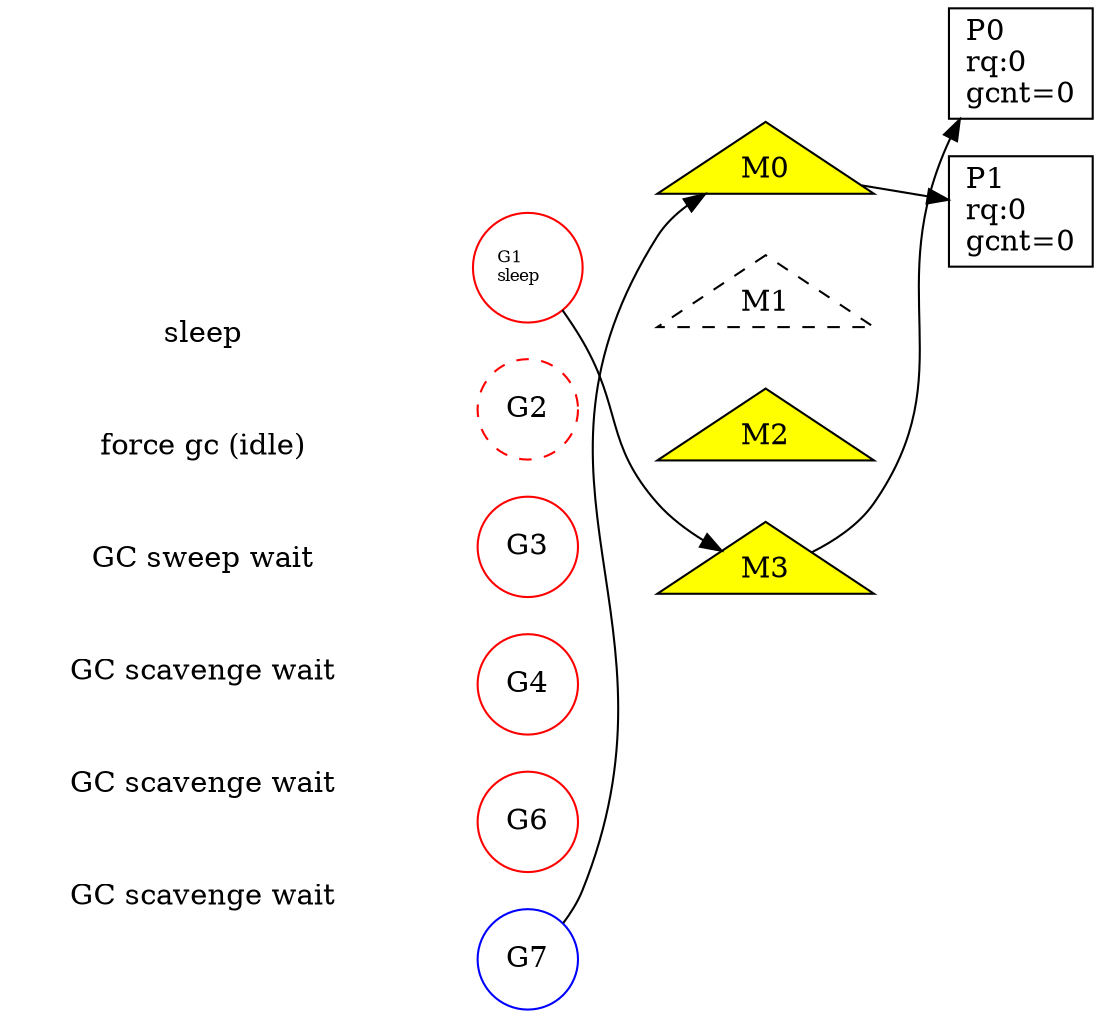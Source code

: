/*SCHED 921ms: gomaxprocs=2 idleprocs=2 threads=4 spinningthreads=0 idlethreads=2 runqueue=0 gcwaiting=0 nmidlelocked=0 stopwait=0 sysmonwait=0
  P0: status=1 schedtick=2 syscalltick=1 m=0 runqsize=0 gfreecnt=0
  P1: status=0 schedtick=3 syscalltick=0 m=-1 runqsize=0 gfreecnt=0
  M3: p=-1 curg=-1 mallocing=0 throwing=0 preemptoff= locks=0 dying=0 spinning=false blocked=true lockedg=-1
  M2: p=-1 curg=-1 mallocing=0 throwing=0 preemptoff= locks=0 dying=0 spinning=false blocked=true lockedg=-1
  M1: p=-1 curg=-1 mallocing=0 throwing=0 preemptoff= locks=1 dying=0 spinning=false blocked=false lockedg=-1
  M0: p=-1 curg=7 mallocing=0 throwing=0 preemptoff= locks=0 dying=0 spinning=false blocked=true lockedg=-1
  G1: status=4(sleep) m=-1 lockedm=-1
  G2: status=4(force gc (idle)) m=-1 lockedm=1
  G3: status=4(GC sweep wait) m=-1 lockedm=-1
  G4: status=4(GC scavenge wait) m=-1 lockedm=-1
  G7: status=3() m=0 lockedm=-1
  G6: status=4(chan send) m=-1 lockedm=-1*/

digraph g{
   rankdir=LR;
   fontsize=10

  S0 [label = "test", style=invis]
  P0 [label = "P0\lrq:0\lgcnt=0", group=p, shape=box]
  P1 [label = "P1\lrq:0\lgcnt=0", group=p, shape=box]

  G1 [label = "G1\lsleep\l" , shape= circle , group=g, color=red, fontsize=8]
  GL1 [label = "sleep" , group=gl, color=white]

  G2 [label = "G2" , shape=circle , group=g, color=red style=dashed]
  GL2 [label = "force gc (idle)" , group=gl, color=white]

  G3 [label = "G3" , shape= circle , group=g, color=red]
  GL3 [label = "GC sweep wait" , group=gl, color=white]

  G4 [label = "G4" , shape=circle , group=g, color=red]
  GL4 [label = "GC scavenge wait" , group=gl, color=white]

  G6 [label = "G6" , shape=circle , group=g, color=red]
  GL6 [label = "GC scavenge wait" , group=gl, color=white]

  G7 [label = "G7" , shape=circle , group=g, color=blue]
  GL7 [label = "GC scavenge wait" , group=gl, color=white]

  M0 [label = "M0" , shape= triangle, group=m, style=filled, fillcolor=yellow ]
  M1 [label = "M1" , shape=triangle, group=m, style="dashed,filled", fillcolor=white]
  M2 [label = "M2" , shape= triangle, group=m, style=filled, fillcolor=yellow]
  M3 [label = "M3" , shape= triangle, group=m, style=filled, fillcolor=yellow]


    {rank=same; P0; P1;}
    {rank=same; G1; G2; G3; G4; G6; G7;}
    {rank=same; GL1; GL2; GL3; GL4; GL6; GL7;}
    {rank=same; M0; M1; M2; M3}
    //{rank=same; G1; GL1; M0; P0}

  P0 -> P1 [style=invis]
  G1 -> G2 [style=invis]
  G2 -> G3 [style=invis]
  G3 -> G4 [style=invis]
  G4 -> G6 [style=invis]
  G6 -> G7 [style=invis]
  GL1 -> GL2 [style=invis]
  GL2 -> GL3 [style=invis]
  GL3 -> GL4 [style=invis]
  GL4 -> GL6 [style=invis]
  GL6 -> GL7 [style=invis]
  GL1 -> G1 [style=invis]
  GL2 -> G2 [style=invis]
  GL3 -> G3 [style=invis]
  GL4 -> G4 [style=invis]
  GL6 -> G6 [style=invis]
  GL7 -> G7 [style=invis]
  M0 -> M1 [style=invis]
  M1 -> M2 [style=invis]
  M2 -> M3 [style=invis]
  S0 -> P0 [style=invis]
  S0 -> M0 [style=invis]
  S0 -> G1 [style=invis]
  G7 -> M0
  G1 -> M3
  M3 -> P0
  M0 -> P1



  /*

  invisible edges for all Gs
  invisible edges for all Ms
  invisible edges for all Ps
  visible edges from G to M
  visible edges from M to P

  Color legend for Gs:
  Gidle,            // 0 = yellow
Grunnable,        // 1 runnable and on a run queue = light green
Grunning,         // 2 running = green
Gsyscall,         // 3 performing a syscall = blue
Gwaiting,         // 4 waiting for the runtime = red
Gmoribund_unused, // 5 currently unused, but hardcoded in gdb scripts = orange
Gdead,            // 6 goroutine is dead = black
Genqueue,         // 7 only the Gscanenqueue is used  = pink
Gcopystack,       // 8 in this state when newstack is moving the stack = brown

locked = dashed


Legend for Ms:
blocked true:  filled yellow
blocked false:

spinning true: style: rounded

locks : style dashed


*/
}
